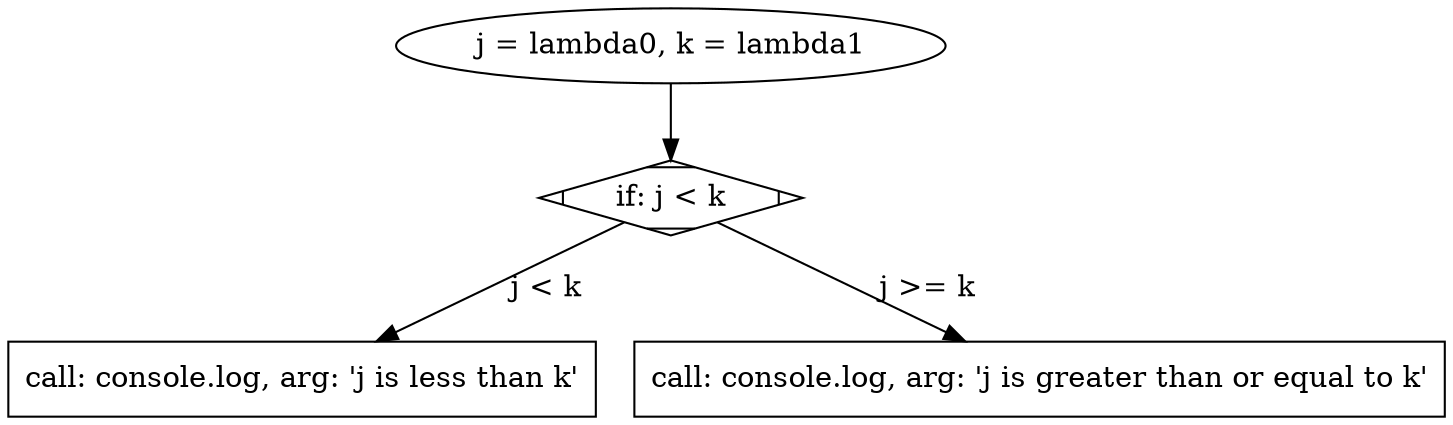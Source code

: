 digraph sp {
    jk[label="j = lambda0, k = lambda1"]
    if[label="if: j < k", shape=Mdiamond]
    then[label="call: console.log, arg: 'j is less than k'", shape=box]
    else[label="call: console.log, arg: 'j is greater than or equal to k'", shape=box]
    jk->if
    if->then[label="j < k"]
    if->else[label="j >= k"]
}
